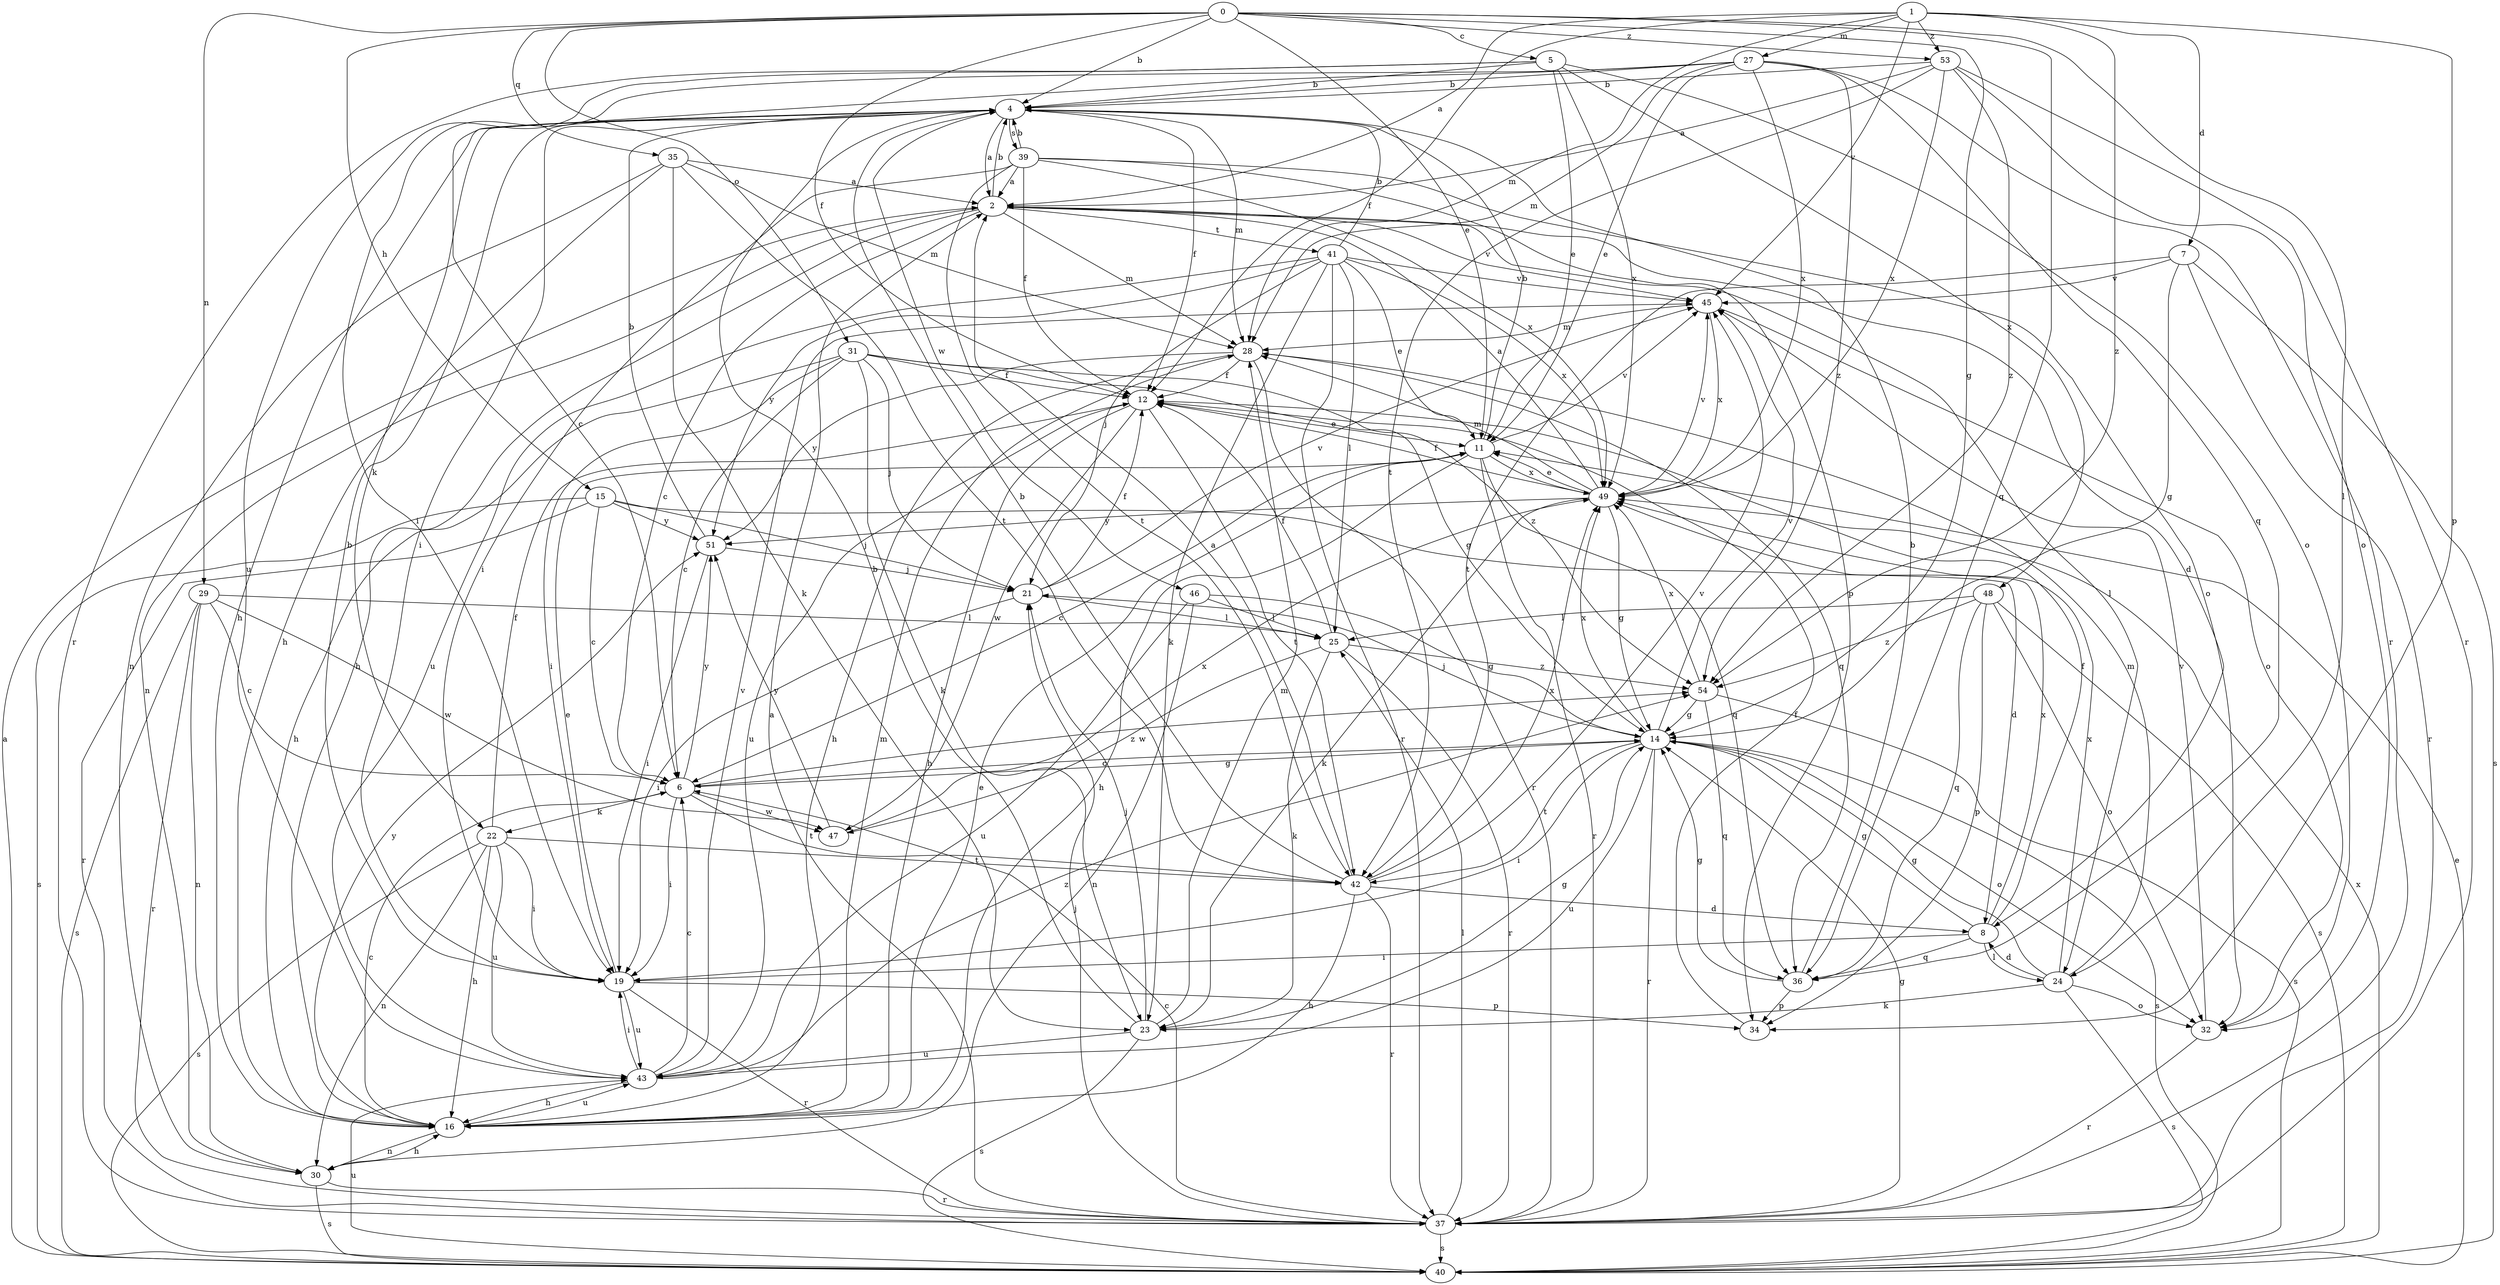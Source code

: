 strict digraph  {
0;
1;
2;
4;
5;
6;
7;
8;
11;
12;
14;
15;
16;
19;
21;
22;
23;
24;
25;
27;
28;
29;
30;
31;
32;
34;
35;
36;
37;
39;
40;
41;
42;
43;
45;
46;
47;
48;
49;
51;
53;
54;
0 -> 4  [label=b];
0 -> 5  [label=c];
0 -> 11  [label=e];
0 -> 12  [label=f];
0 -> 14  [label=g];
0 -> 15  [label=h];
0 -> 24  [label=l];
0 -> 29  [label=n];
0 -> 31  [label=o];
0 -> 35  [label=q];
0 -> 36  [label=q];
0 -> 53  [label=z];
1 -> 2  [label=a];
1 -> 7  [label=d];
1 -> 12  [label=f];
1 -> 27  [label=m];
1 -> 28  [label=m];
1 -> 34  [label=p];
1 -> 45  [label=v];
1 -> 53  [label=z];
1 -> 54  [label=z];
2 -> 4  [label=b];
2 -> 6  [label=c];
2 -> 8  [label=d];
2 -> 16  [label=h];
2 -> 24  [label=l];
2 -> 28  [label=m];
2 -> 30  [label=n];
2 -> 41  [label=t];
2 -> 45  [label=v];
4 -> 2  [label=a];
4 -> 12  [label=f];
4 -> 16  [label=h];
4 -> 19  [label=i];
4 -> 22  [label=k];
4 -> 28  [label=m];
4 -> 39  [label=s];
4 -> 46  [label=w];
5 -> 4  [label=b];
5 -> 11  [label=e];
5 -> 32  [label=o];
5 -> 37  [label=r];
5 -> 43  [label=u];
5 -> 48  [label=x];
5 -> 49  [label=x];
6 -> 14  [label=g];
6 -> 19  [label=i];
6 -> 22  [label=k];
6 -> 42  [label=t];
6 -> 47  [label=w];
6 -> 51  [label=y];
6 -> 54  [label=z];
7 -> 14  [label=g];
7 -> 37  [label=r];
7 -> 40  [label=s];
7 -> 42  [label=t];
7 -> 45  [label=v];
8 -> 12  [label=f];
8 -> 14  [label=g];
8 -> 19  [label=i];
8 -> 24  [label=l];
8 -> 36  [label=q];
8 -> 49  [label=x];
11 -> 4  [label=b];
11 -> 6  [label=c];
11 -> 16  [label=h];
11 -> 36  [label=q];
11 -> 37  [label=r];
11 -> 45  [label=v];
11 -> 49  [label=x];
12 -> 11  [label=e];
12 -> 16  [label=h];
12 -> 42  [label=t];
12 -> 43  [label=u];
12 -> 47  [label=w];
14 -> 6  [label=c];
14 -> 19  [label=i];
14 -> 21  [label=j];
14 -> 32  [label=o];
14 -> 37  [label=r];
14 -> 40  [label=s];
14 -> 42  [label=t];
14 -> 43  [label=u];
14 -> 45  [label=v];
14 -> 49  [label=x];
15 -> 6  [label=c];
15 -> 8  [label=d];
15 -> 21  [label=j];
15 -> 37  [label=r];
15 -> 40  [label=s];
15 -> 51  [label=y];
16 -> 6  [label=c];
16 -> 11  [label=e];
16 -> 28  [label=m];
16 -> 30  [label=n];
16 -> 43  [label=u];
16 -> 51  [label=y];
19 -> 4  [label=b];
19 -> 11  [label=e];
19 -> 34  [label=p];
19 -> 37  [label=r];
19 -> 43  [label=u];
21 -> 12  [label=f];
21 -> 19  [label=i];
21 -> 25  [label=l];
21 -> 45  [label=v];
22 -> 12  [label=f];
22 -> 16  [label=h];
22 -> 19  [label=i];
22 -> 30  [label=n];
22 -> 40  [label=s];
22 -> 42  [label=t];
22 -> 43  [label=u];
23 -> 4  [label=b];
23 -> 14  [label=g];
23 -> 21  [label=j];
23 -> 28  [label=m];
23 -> 40  [label=s];
23 -> 43  [label=u];
24 -> 8  [label=d];
24 -> 14  [label=g];
24 -> 23  [label=k];
24 -> 28  [label=m];
24 -> 32  [label=o];
24 -> 40  [label=s];
24 -> 49  [label=x];
25 -> 12  [label=f];
25 -> 23  [label=k];
25 -> 37  [label=r];
25 -> 47  [label=w];
25 -> 54  [label=z];
27 -> 4  [label=b];
27 -> 6  [label=c];
27 -> 11  [label=e];
27 -> 19  [label=i];
27 -> 28  [label=m];
27 -> 36  [label=q];
27 -> 37  [label=r];
27 -> 49  [label=x];
27 -> 54  [label=z];
28 -> 12  [label=f];
28 -> 16  [label=h];
28 -> 36  [label=q];
28 -> 37  [label=r];
28 -> 51  [label=y];
29 -> 6  [label=c];
29 -> 25  [label=l];
29 -> 30  [label=n];
29 -> 37  [label=r];
29 -> 40  [label=s];
29 -> 47  [label=w];
30 -> 16  [label=h];
30 -> 37  [label=r];
30 -> 40  [label=s];
31 -> 6  [label=c];
31 -> 12  [label=f];
31 -> 14  [label=g];
31 -> 16  [label=h];
31 -> 19  [label=i];
31 -> 21  [label=j];
31 -> 23  [label=k];
31 -> 54  [label=z];
32 -> 37  [label=r];
32 -> 45  [label=v];
34 -> 12  [label=f];
35 -> 2  [label=a];
35 -> 16  [label=h];
35 -> 23  [label=k];
35 -> 28  [label=m];
35 -> 30  [label=n];
35 -> 42  [label=t];
36 -> 4  [label=b];
36 -> 14  [label=g];
36 -> 34  [label=p];
37 -> 2  [label=a];
37 -> 6  [label=c];
37 -> 14  [label=g];
37 -> 21  [label=j];
37 -> 25  [label=l];
37 -> 40  [label=s];
39 -> 2  [label=a];
39 -> 4  [label=b];
39 -> 12  [label=f];
39 -> 19  [label=i];
39 -> 32  [label=o];
39 -> 34  [label=p];
39 -> 42  [label=t];
39 -> 49  [label=x];
40 -> 2  [label=a];
40 -> 11  [label=e];
40 -> 43  [label=u];
40 -> 49  [label=x];
41 -> 4  [label=b];
41 -> 11  [label=e];
41 -> 21  [label=j];
41 -> 23  [label=k];
41 -> 25  [label=l];
41 -> 37  [label=r];
41 -> 43  [label=u];
41 -> 45  [label=v];
41 -> 49  [label=x];
41 -> 51  [label=y];
42 -> 2  [label=a];
42 -> 4  [label=b];
42 -> 8  [label=d];
42 -> 16  [label=h];
42 -> 37  [label=r];
42 -> 45  [label=v];
42 -> 49  [label=x];
43 -> 6  [label=c];
43 -> 16  [label=h];
43 -> 19  [label=i];
43 -> 45  [label=v];
43 -> 54  [label=z];
45 -> 28  [label=m];
45 -> 32  [label=o];
45 -> 49  [label=x];
46 -> 14  [label=g];
46 -> 25  [label=l];
46 -> 30  [label=n];
46 -> 43  [label=u];
47 -> 49  [label=x];
47 -> 51  [label=y];
48 -> 25  [label=l];
48 -> 32  [label=o];
48 -> 34  [label=p];
48 -> 36  [label=q];
48 -> 40  [label=s];
48 -> 54  [label=z];
49 -> 2  [label=a];
49 -> 11  [label=e];
49 -> 12  [label=f];
49 -> 14  [label=g];
49 -> 23  [label=k];
49 -> 28  [label=m];
49 -> 45  [label=v];
49 -> 51  [label=y];
51 -> 4  [label=b];
51 -> 19  [label=i];
51 -> 21  [label=j];
53 -> 2  [label=a];
53 -> 4  [label=b];
53 -> 32  [label=o];
53 -> 37  [label=r];
53 -> 42  [label=t];
53 -> 49  [label=x];
53 -> 54  [label=z];
54 -> 14  [label=g];
54 -> 36  [label=q];
54 -> 40  [label=s];
54 -> 49  [label=x];
}
